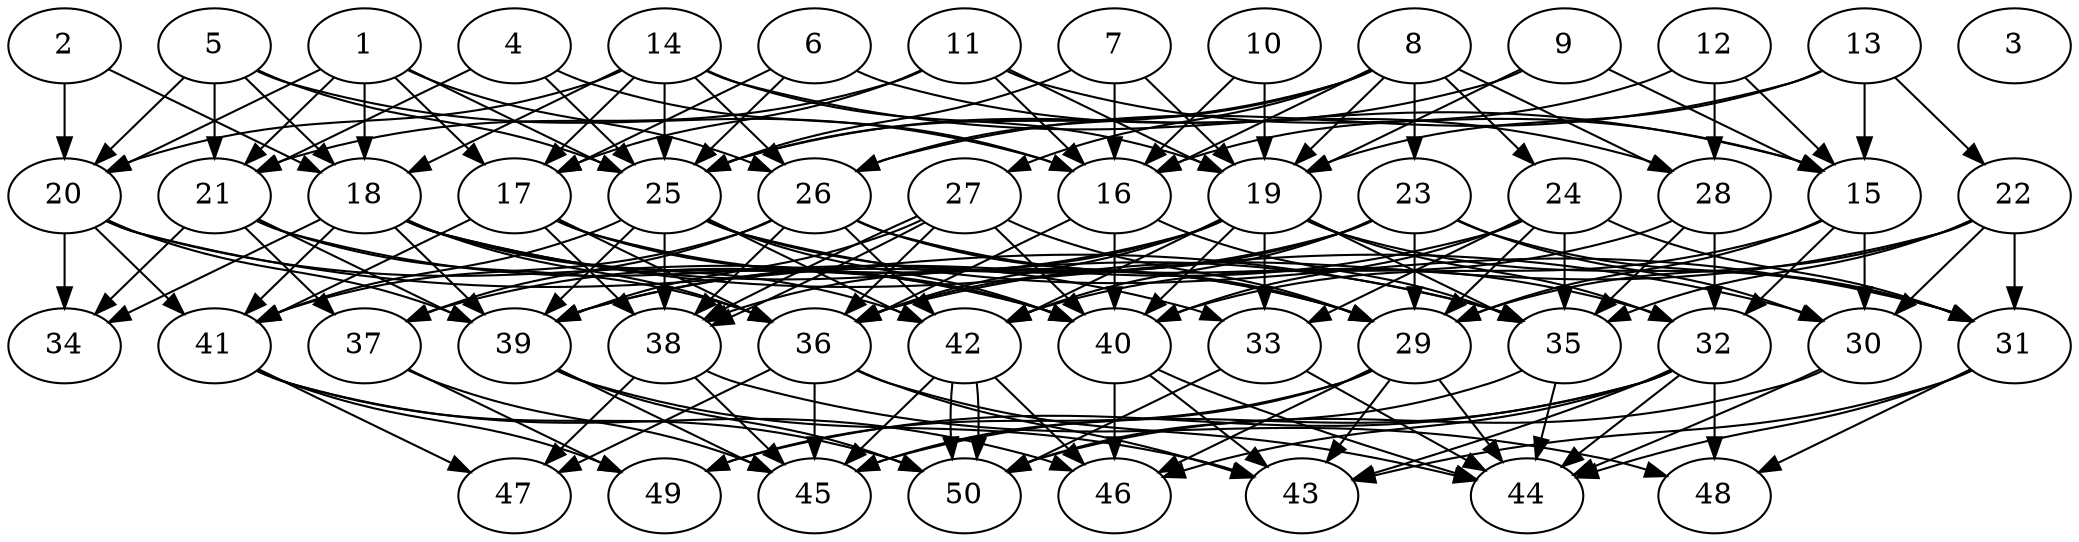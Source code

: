 // DAG automatically generated by daggen at Thu Oct  3 14:07:57 2019
// ./daggen --dot -n 50 --ccr 0.3 --fat 0.7 --regular 0.9 --density 0.6 --mindata 5242880 --maxdata 52428800 
digraph G {
  1 [size="92337493", alpha="0.01", expect_size="27701248"] 
  1 -> 17 [size ="27701248"]
  1 -> 18 [size ="27701248"]
  1 -> 20 [size ="27701248"]
  1 -> 21 [size ="27701248"]
  1 -> 25 [size ="27701248"]
  1 -> 26 [size ="27701248"]
  2 [size="156310187", alpha="0.07", expect_size="46893056"] 
  2 -> 18 [size ="46893056"]
  2 -> 20 [size ="46893056"]
  3 [size="139059200", alpha="0.03", expect_size="41717760"] 
  4 [size="65266347", alpha="0.19", expect_size="19579904"] 
  4 -> 16 [size ="19579904"]
  4 -> 21 [size ="19579904"]
  4 -> 25 [size ="19579904"]
  5 [size="132645547", alpha="0.06", expect_size="39793664"] 
  5 -> 16 [size ="39793664"]
  5 -> 18 [size ="39793664"]
  5 -> 20 [size ="39793664"]
  5 -> 21 [size ="39793664"]
  5 -> 25 [size ="39793664"]
  6 [size="49500160", alpha="0.08", expect_size="14850048"] 
  6 -> 17 [size ="14850048"]
  6 -> 25 [size ="14850048"]
  6 -> 28 [size ="14850048"]
  7 [size="84408320", alpha="0.02", expect_size="25322496"] 
  7 -> 16 [size ="25322496"]
  7 -> 19 [size ="25322496"]
  7 -> 25 [size ="25322496"]
  8 [size="35150507", alpha="0.01", expect_size="10545152"] 
  8 -> 16 [size ="10545152"]
  8 -> 19 [size ="10545152"]
  8 -> 23 [size ="10545152"]
  8 -> 24 [size ="10545152"]
  8 -> 25 [size ="10545152"]
  8 -> 26 [size ="10545152"]
  8 -> 27 [size ="10545152"]
  8 -> 28 [size ="10545152"]
  9 [size="142547627", alpha="0.06", expect_size="42764288"] 
  9 -> 15 [size ="42764288"]
  9 -> 19 [size ="42764288"]
  9 -> 25 [size ="42764288"]
  10 [size="20783787", alpha="0.11", expect_size="6235136"] 
  10 -> 16 [size ="6235136"]
  10 -> 19 [size ="6235136"]
  11 [size="63310507", alpha="0.17", expect_size="18993152"] 
  11 -> 15 [size ="18993152"]
  11 -> 16 [size ="18993152"]
  11 -> 17 [size ="18993152"]
  11 -> 19 [size ="18993152"]
  11 -> 21 [size ="18993152"]
  12 [size="72519680", alpha="0.08", expect_size="21755904"] 
  12 -> 15 [size ="21755904"]
  12 -> 16 [size ="21755904"]
  12 -> 28 [size ="21755904"]
  13 [size="125003093", alpha="0.04", expect_size="37500928"] 
  13 -> 15 [size ="37500928"]
  13 -> 19 [size ="37500928"]
  13 -> 22 [size ="37500928"]
  13 -> 26 [size ="37500928"]
  14 [size="150947840", alpha="0.17", expect_size="45284352"] 
  14 -> 15 [size ="45284352"]
  14 -> 17 [size ="45284352"]
  14 -> 18 [size ="45284352"]
  14 -> 19 [size ="45284352"]
  14 -> 20 [size ="45284352"]
  14 -> 25 [size ="45284352"]
  14 -> 26 [size ="45284352"]
  15 [size="140298240", alpha="0.11", expect_size="42089472"] 
  15 -> 29 [size ="42089472"]
  15 -> 30 [size ="42089472"]
  15 -> 32 [size ="42089472"]
  15 -> 40 [size ="42089472"]
  16 [size="31993173", alpha="0.16", expect_size="9597952"] 
  16 -> 35 [size ="9597952"]
  16 -> 36 [size ="9597952"]
  16 -> 40 [size ="9597952"]
  17 [size="90975573", alpha="0.17", expect_size="27292672"] 
  17 -> 29 [size ="27292672"]
  17 -> 36 [size ="27292672"]
  17 -> 38 [size ="27292672"]
  17 -> 40 [size ="27292672"]
  17 -> 41 [size ="27292672"]
  18 [size="108305067", alpha="0.07", expect_size="32491520"] 
  18 -> 30 [size ="32491520"]
  18 -> 34 [size ="32491520"]
  18 -> 35 [size ="32491520"]
  18 -> 36 [size ="32491520"]
  18 -> 39 [size ="32491520"]
  18 -> 40 [size ="32491520"]
  18 -> 41 [size ="32491520"]
  18 -> 42 [size ="32491520"]
  19 [size="118360747", alpha="0.09", expect_size="35508224"] 
  19 -> 31 [size ="35508224"]
  19 -> 32 [size ="35508224"]
  19 -> 33 [size ="35508224"]
  19 -> 35 [size ="35508224"]
  19 -> 36 [size ="35508224"]
  19 -> 37 [size ="35508224"]
  19 -> 38 [size ="35508224"]
  19 -> 40 [size ="35508224"]
  19 -> 42 [size ="35508224"]
  20 [size="161634987", alpha="0.17", expect_size="48490496"] 
  20 -> 34 [size ="48490496"]
  20 -> 35 [size ="48490496"]
  20 -> 39 [size ="48490496"]
  20 -> 40 [size ="48490496"]
  20 -> 41 [size ="48490496"]
  21 [size="93293227", alpha="0.16", expect_size="27987968"] 
  21 -> 33 [size ="27987968"]
  21 -> 34 [size ="27987968"]
  21 -> 36 [size ="27987968"]
  21 -> 37 [size ="27987968"]
  21 -> 39 [size ="27987968"]
  22 [size="69096107", alpha="0.11", expect_size="20728832"] 
  22 -> 29 [size ="20728832"]
  22 -> 30 [size ="20728832"]
  22 -> 31 [size ="20728832"]
  22 -> 35 [size ="20728832"]
  22 -> 36 [size ="20728832"]
  23 [size="131461120", alpha="0.03", expect_size="39438336"] 
  23 -> 29 [size ="39438336"]
  23 -> 30 [size ="39438336"]
  23 -> 31 [size ="39438336"]
  23 -> 36 [size ="39438336"]
  23 -> 39 [size ="39438336"]
  23 -> 42 [size ="39438336"]
  24 [size="165072213", alpha="0.20", expect_size="49521664"] 
  24 -> 29 [size ="49521664"]
  24 -> 31 [size ="49521664"]
  24 -> 33 [size ="49521664"]
  24 -> 35 [size ="49521664"]
  24 -> 39 [size ="49521664"]
  24 -> 40 [size ="49521664"]
  25 [size="140724907", alpha="0.12", expect_size="42217472"] 
  25 -> 29 [size ="42217472"]
  25 -> 31 [size ="42217472"]
  25 -> 38 [size ="42217472"]
  25 -> 39 [size ="42217472"]
  25 -> 40 [size ="42217472"]
  25 -> 41 [size ="42217472"]
  25 -> 42 [size ="42217472"]
  26 [size="69515947", alpha="0.08", expect_size="20854784"] 
  26 -> 29 [size ="20854784"]
  26 -> 32 [size ="20854784"]
  26 -> 37 [size ="20854784"]
  26 -> 38 [size ="20854784"]
  26 -> 41 [size ="20854784"]
  26 -> 42 [size ="20854784"]
  27 [size="37587627", alpha="0.13", expect_size="11276288"] 
  27 -> 29 [size ="11276288"]
  27 -> 36 [size ="11276288"]
  27 -> 38 [size ="11276288"]
  27 -> 38 [size ="11276288"]
  27 -> 39 [size ="11276288"]
  27 -> 40 [size ="11276288"]
  28 [size="172803413", alpha="0.19", expect_size="51841024"] 
  28 -> 32 [size ="51841024"]
  28 -> 35 [size ="51841024"]
  28 -> 42 [size ="51841024"]
  29 [size="74383360", alpha="0.02", expect_size="22315008"] 
  29 -> 43 [size ="22315008"]
  29 -> 44 [size ="22315008"]
  29 -> 45 [size ="22315008"]
  29 -> 46 [size ="22315008"]
  29 -> 49 [size ="22315008"]
  30 [size="143332693", alpha="0.05", expect_size="42999808"] 
  30 -> 44 [size ="42999808"]
  30 -> 50 [size ="42999808"]
  31 [size="122931200", alpha="0.14", expect_size="36879360"] 
  31 -> 43 [size ="36879360"]
  31 -> 44 [size ="36879360"]
  31 -> 48 [size ="36879360"]
  32 [size="88043520", alpha="0.10", expect_size="26413056"] 
  32 -> 43 [size ="26413056"]
  32 -> 44 [size ="26413056"]
  32 -> 45 [size ="26413056"]
  32 -> 46 [size ="26413056"]
  32 -> 48 [size ="26413056"]
  32 -> 49 [size ="26413056"]
  33 [size="20217173", alpha="0.20", expect_size="6065152"] 
  33 -> 44 [size ="6065152"]
  33 -> 50 [size ="6065152"]
  34 [size="41038507", alpha="0.07", expect_size="12311552"] 
  35 [size="41014613", alpha="0.09", expect_size="12304384"] 
  35 -> 44 [size ="12304384"]
  35 -> 50 [size ="12304384"]
  36 [size="135311360", alpha="0.13", expect_size="40593408"] 
  36 -> 43 [size ="40593408"]
  36 -> 44 [size ="40593408"]
  36 -> 45 [size ="40593408"]
  36 -> 47 [size ="40593408"]
  37 [size="41390080", alpha="0.06", expect_size="12417024"] 
  37 -> 45 [size ="12417024"]
  37 -> 49 [size ="12417024"]
  38 [size="140752213", alpha="0.11", expect_size="42225664"] 
  38 -> 45 [size ="42225664"]
  38 -> 47 [size ="42225664"]
  38 -> 48 [size ="42225664"]
  39 [size="136502613", alpha="0.09", expect_size="40950784"] 
  39 -> 43 [size ="40950784"]
  39 -> 45 [size ="40950784"]
  39 -> 50 [size ="40950784"]
  40 [size="153716053", alpha="0.05", expect_size="46114816"] 
  40 -> 43 [size ="46114816"]
  40 -> 44 [size ="46114816"]
  40 -> 46 [size ="46114816"]
  41 [size="38413653", alpha="0.11", expect_size="11524096"] 
  41 -> 46 [size ="11524096"]
  41 -> 47 [size ="11524096"]
  41 -> 49 [size ="11524096"]
  41 -> 50 [size ="11524096"]
  42 [size="151005867", alpha="0.03", expect_size="45301760"] 
  42 -> 45 [size ="45301760"]
  42 -> 46 [size ="45301760"]
  42 -> 50 [size ="45301760"]
  42 -> 50 [size ="45301760"]
  43 [size="74676907", alpha="0.10", expect_size="22403072"] 
  44 [size="74243413", alpha="0.16", expect_size="22273024"] 
  45 [size="125890560", alpha="0.17", expect_size="37767168"] 
  46 [size="37877760", alpha="0.05", expect_size="11363328"] 
  47 [size="139291307", alpha="0.15", expect_size="41787392"] 
  48 [size="31774720", alpha="0.06", expect_size="9532416"] 
  49 [size="120733013", alpha="0.03", expect_size="36219904"] 
  50 [size="35191467", alpha="0.17", expect_size="10557440"] 
}
